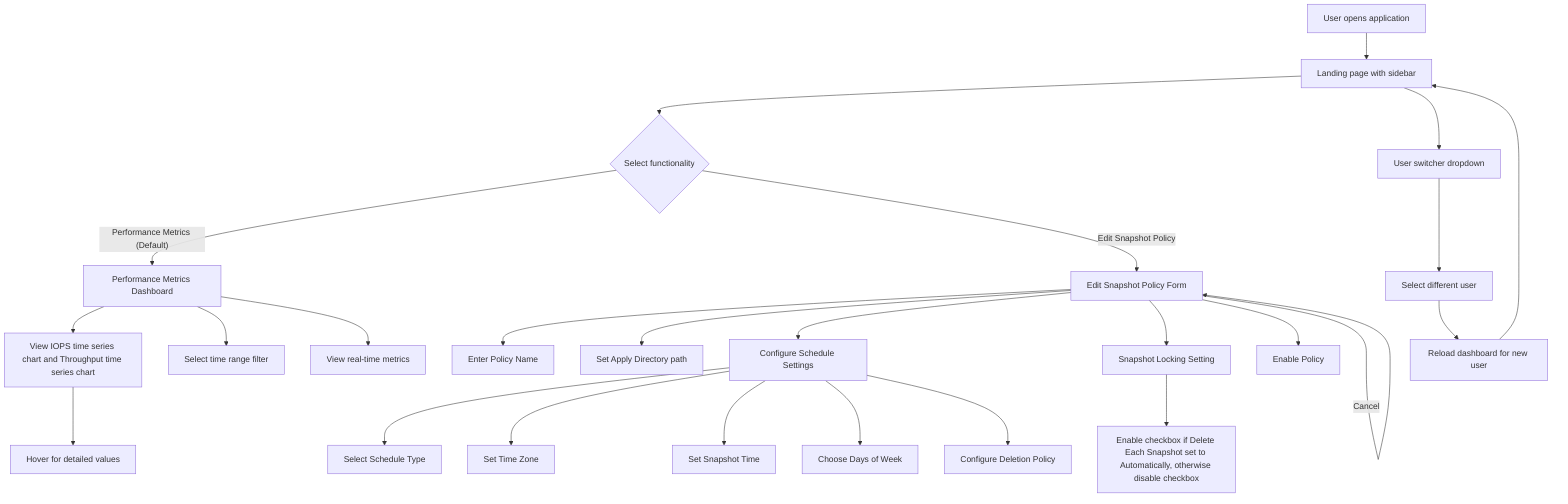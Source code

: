 flowchart TD
      A[User opens application] --> B[Landing page with sidebar]
      B --> C{Select functionality}

      C -->|Performance Metrics #40;Default#41;| D[Performance Metrics Dashboard]
      C -->|Edit Snapshot Policy| E[Edit Snapshot Policy Form]

      D --> D1[View IOPS time series chart and Throughput time series chart]
      D --> D2[Select time range filter]
      D --> D3[View real-time metrics]
      D1 --> D5[Hover for detailed values]

      E --> E1[Enter Policy Name]
      E --> E2[Set Apply Directory path]
      E --> E3[Configure Schedule Settings]

      E3 --> E3a[Select Schedule Type]
      E3 --> E3b[Set Time Zone]
      E3 --> E3c[Set Snapshot Time]
      E3 --> E3d[Choose Days of Week]
      E3 --> E3e[Configure Deletion Policy]

      E --> E4[Snapshot Locking Setting]
      E4 --> E4a[Enable checkbox if Delete Each Snapshot set to Automatically, otherwise disable checkbox]

      E --> E5[Enable Policy]

      E --> |Save| E
      E --> |Cancel| E

      B --> F[User switcher dropdown]
      F --> G[Select different user]
      G --> H[Reload dashboard for new user]
      H --> B